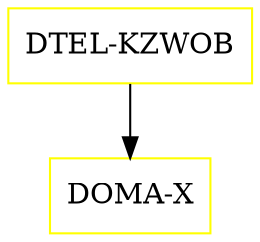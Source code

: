 digraph G {
  "DTEL-KZWOB" [shape=box,color=yellow];
  "DOMA-X" [shape=box,color=yellow,URL="./DOMA_X.html"];
  "DTEL-KZWOB" -> "DOMA-X";
}
